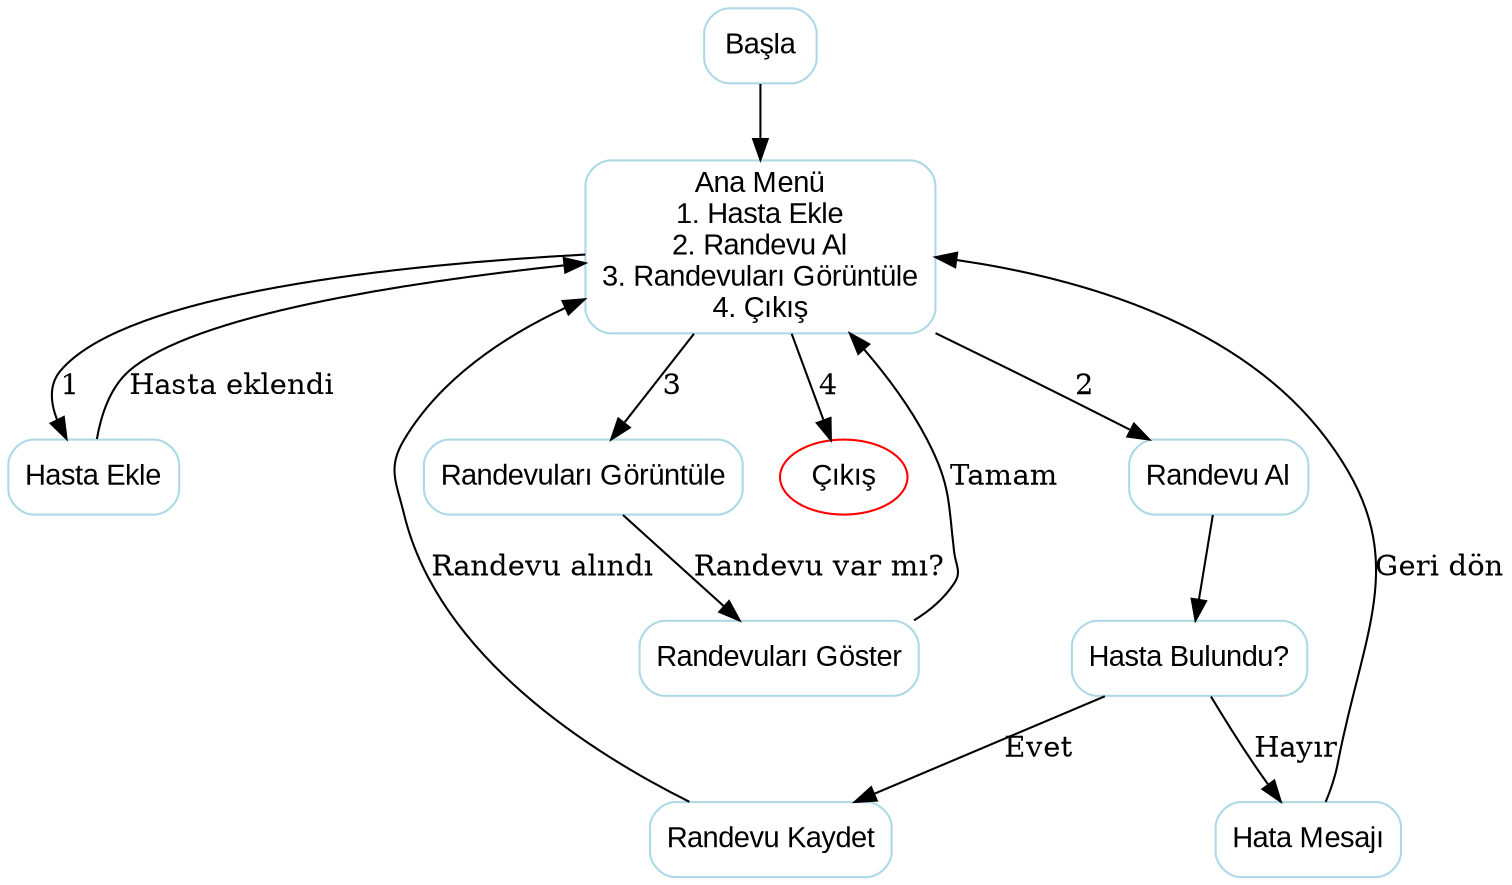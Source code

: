 digraph HastaneRandevuSistemi {
    rankdir=TB;
    node [shape=box, style=rounded, color=lightblue, fontname="Arial"];

    Basla [label="Başla"];
    Menu [label="Ana Menü\n1. Hasta Ekle\n2. Randevu Al\n3. Randevuları Görüntüle\n4. Çıkış"];
    HastaEkle [label="Hasta Ekle"];
    RandevuAl [label="Randevu Al"];
    RandevulariGor [label="Randevuları Görüntüle"];
    Cikis [label="Çıkış", shape=ellipse, color=red];

    HastaBulundu [label="Hasta Bulundu?"];
    RandevuKayit [label="Randevu Kaydet"];
    RandevuGoster [label="Randevuları Göster"];
    Hata [label="Hata Mesajı"];

    // Akış
    Basla -> Menu;
    Menu -> HastaEkle [label="1"];
    Menu -> RandevuAl [label="2"];
    Menu -> RandevulariGor [label="3"];
    Menu -> Cikis [label="4"];

    // Hasta Ekle
    HastaEkle -> Menu [label="Hasta eklendi"];

    // Randevu Al
    RandevuAl -> HastaBulundu;
    HastaBulundu -> RandevuKayit [label="Evet"];
    HastaBulundu -> Hata [label="Hayır"];
    RandevuKayit -> Menu [label="Randevu alındı"];
    Hata -> Menu [label="Geri dön"];

    // Randevuları Görüntüle
    RandevulariGor -> RandevuGoster [label="Randevu var mı?"];
    RandevuGoster -> Menu [label="Tamam"];
}
